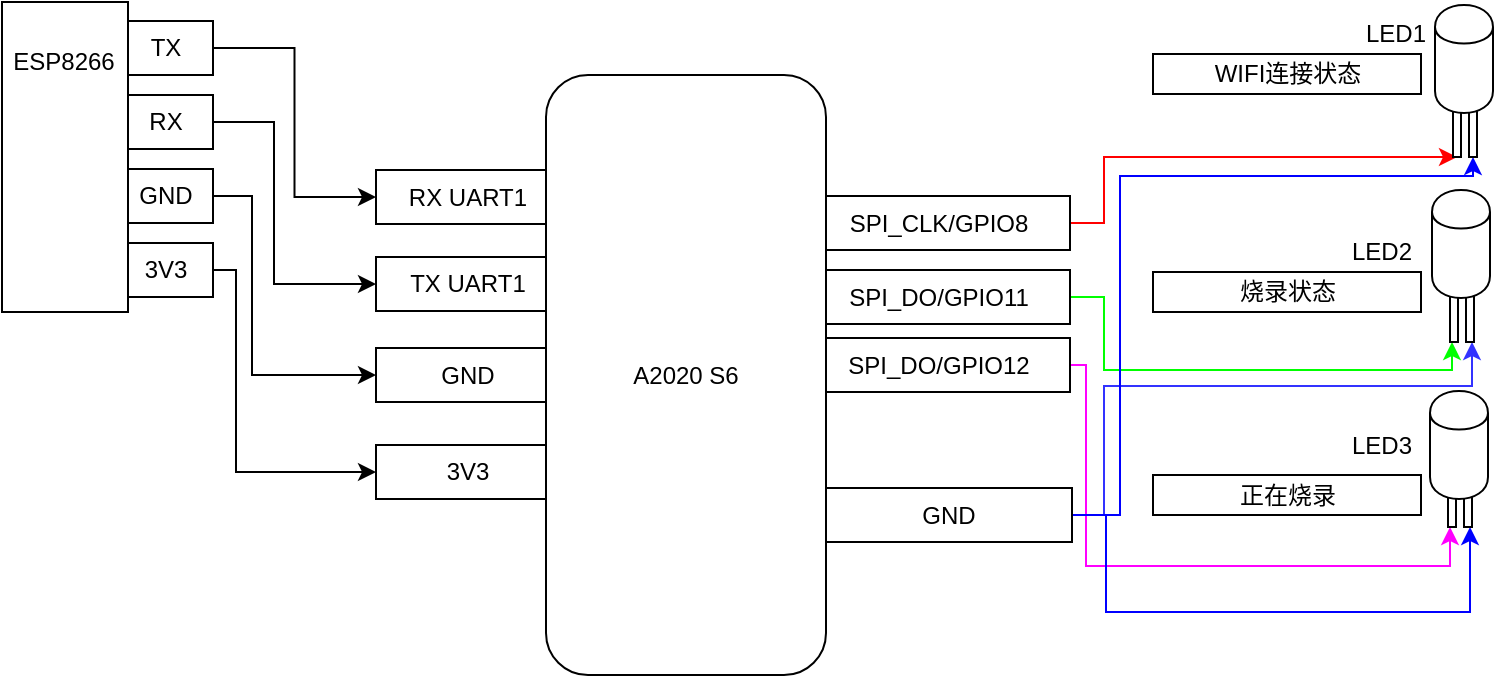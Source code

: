<mxfile version="10.6.5" type="github"><diagram id="AIkCF7Vhlc7Om8HxHrR_" name="Page-1"><mxGraphModel dx="1532" dy="902" grid="0" gridSize="10" guides="1" tooltips="1" connect="1" arrows="1" fold="1" page="1" pageScale="1" pageWidth="827" pageHeight="1169" background="#ffffff" math="0" shadow="0"><root><mxCell id="0"/><mxCell id="1" parent="0"/><mxCell id="gZrcI09nASYrM8MNo5r9-11" style="edgeStyle=orthogonalEdgeStyle;rounded=0;orthogonalLoop=1;jettySize=auto;html=1;exitX=1;exitY=0.5;exitDx=0;exitDy=0;entryX=0;entryY=0.5;entryDx=0;entryDy=0;" edge="1" parent="1" source="gZrcI09nASYrM8MNo5r9-3" target="gZrcI09nASYrM8MNo5r9-7"><mxGeometry relative="1" as="geometry"/></mxCell><mxCell id="gZrcI09nASYrM8MNo5r9-3" value="TX" style="rounded=0;whiteSpace=wrap;html=1;" vertex="1" parent="1"><mxGeometry x="108.5" y="201.5" width="48" height="27" as="geometry"/></mxCell><mxCell id="gZrcI09nASYrM8MNo5r9-12" style="edgeStyle=orthogonalEdgeStyle;rounded=0;orthogonalLoop=1;jettySize=auto;html=1;exitX=1;exitY=0.5;exitDx=0;exitDy=0;entryX=0;entryY=0.5;entryDx=0;entryDy=0;" edge="1" parent="1" source="gZrcI09nASYrM8MNo5r9-4" target="gZrcI09nASYrM8MNo5r9-8"><mxGeometry relative="1" as="geometry"><Array as="points"><mxPoint x="187" y="252"/><mxPoint x="187" y="333"/></Array></mxGeometry></mxCell><mxCell id="gZrcI09nASYrM8MNo5r9-4" value="RX" style="rounded=0;whiteSpace=wrap;html=1;" vertex="1" parent="1"><mxGeometry x="108.5" y="238.5" width="48" height="27" as="geometry"/></mxCell><mxCell id="gZrcI09nASYrM8MNo5r9-15" style="edgeStyle=orthogonalEdgeStyle;rounded=0;orthogonalLoop=1;jettySize=auto;html=1;exitX=1;exitY=0.5;exitDx=0;exitDy=0;entryX=0;entryY=0.5;entryDx=0;entryDy=0;" edge="1" parent="1" source="gZrcI09nASYrM8MNo5r9-5" target="gZrcI09nASYrM8MNo5r9-10"><mxGeometry relative="1" as="geometry"><Array as="points"><mxPoint x="176" y="289"/><mxPoint x="176" y="379"/></Array></mxGeometry></mxCell><mxCell id="gZrcI09nASYrM8MNo5r9-5" value="GND" style="rounded=0;whiteSpace=wrap;html=1;" vertex="1" parent="1"><mxGeometry x="108.5" y="275.5" width="48" height="27" as="geometry"/></mxCell><mxCell id="gZrcI09nASYrM8MNo5r9-16" style="edgeStyle=orthogonalEdgeStyle;rounded=0;orthogonalLoop=1;jettySize=auto;html=1;exitX=1;exitY=0.5;exitDx=0;exitDy=0;entryX=0;entryY=0.5;entryDx=0;entryDy=0;" edge="1" parent="1" source="gZrcI09nASYrM8MNo5r9-6" target="gZrcI09nASYrM8MNo5r9-9"><mxGeometry relative="1" as="geometry"><Array as="points"><mxPoint x="168" y="326"/><mxPoint x="168" y="427"/></Array></mxGeometry></mxCell><mxCell id="gZrcI09nASYrM8MNo5r9-6" value="3V3" style="rounded=0;whiteSpace=wrap;html=1;" vertex="1" parent="1"><mxGeometry x="108.5" y="312.5" width="48" height="27" as="geometry"/></mxCell><mxCell id="gZrcI09nASYrM8MNo5r9-7" value="RX UART1" style="rounded=0;whiteSpace=wrap;html=1;" vertex="1" parent="1"><mxGeometry x="238" y="276" width="92" height="27" as="geometry"/></mxCell><mxCell id="gZrcI09nASYrM8MNo5r9-8" value="TX UART1" style="rounded=0;whiteSpace=wrap;html=1;" vertex="1" parent="1"><mxGeometry x="238" y="319.5" width="92" height="27" as="geometry"/></mxCell><mxCell id="gZrcI09nASYrM8MNo5r9-9" value="3V3" style="rounded=0;whiteSpace=wrap;html=1;" vertex="1" parent="1"><mxGeometry x="238" y="413.5" width="92" height="27" as="geometry"/></mxCell><mxCell id="gZrcI09nASYrM8MNo5r9-10" value="GND" style="rounded=0;whiteSpace=wrap;html=1;" vertex="1" parent="1"><mxGeometry x="238" y="365" width="92" height="27" as="geometry"/></mxCell><mxCell id="gZrcI09nASYrM8MNo5r9-2" value="" style="rounded=0;whiteSpace=wrap;html=1;" vertex="1" parent="1"><mxGeometry x="51" y="192" width="63" height="155" as="geometry"/></mxCell><mxCell id="gZrcI09nASYrM8MNo5r9-18" value="ESP8266&lt;br&gt;&lt;br&gt;" style="text;html=1;strokeColor=none;fillColor=none;align=center;verticalAlign=middle;whiteSpace=wrap;rounded=0;" vertex="1" parent="1"><mxGeometry x="50" y="208" width="64" height="41" as="geometry"/></mxCell><mxCell id="gZrcI09nASYrM8MNo5r9-38" style="edgeStyle=orthogonalEdgeStyle;rounded=0;orthogonalLoop=1;jettySize=auto;html=1;exitX=1;exitY=0.5;exitDx=0;exitDy=0;entryX=0.25;entryY=1;entryDx=0;entryDy=0;strokeColor=#00FF00;" edge="1" parent="1" source="gZrcI09nASYrM8MNo5r9-20" target="gZrcI09nASYrM8MNo5r9-30"><mxGeometry relative="1" as="geometry"><Array as="points"><mxPoint x="602" y="340"/><mxPoint x="602" y="376"/><mxPoint x="776" y="376"/></Array></mxGeometry></mxCell><mxCell id="gZrcI09nASYrM8MNo5r9-20" value="SPI_DO/GPIO11" style="rounded=0;whiteSpace=wrap;html=1;" vertex="1" parent="1"><mxGeometry x="454" y="326" width="131" height="27" as="geometry"/></mxCell><mxCell id="gZrcI09nASYrM8MNo5r9-36" style="edgeStyle=orthogonalEdgeStyle;rounded=0;orthogonalLoop=1;jettySize=auto;html=1;exitX=1;exitY=0.5;exitDx=0;exitDy=0;entryX=0.25;entryY=1;entryDx=0;entryDy=0;strokeColor=#FF00FF;" edge="1" parent="1" source="gZrcI09nASYrM8MNo5r9-21" target="gZrcI09nASYrM8MNo5r9-28"><mxGeometry relative="1" as="geometry"><Array as="points"><mxPoint x="593" y="374"/><mxPoint x="593" y="474"/><mxPoint x="775" y="474"/></Array></mxGeometry></mxCell><mxCell id="gZrcI09nASYrM8MNo5r9-21" value="SPI_DO/GPIO12" style="rounded=0;whiteSpace=wrap;html=1;" vertex="1" parent="1"><mxGeometry x="454" y="360" width="131" height="27" as="geometry"/></mxCell><mxCell id="gZrcI09nASYrM8MNo5r9-40" style="edgeStyle=orthogonalEdgeStyle;rounded=0;orthogonalLoop=1;jettySize=auto;html=1;exitX=1;exitY=0.5;exitDx=0;exitDy=0;entryX=0.5;entryY=1;entryDx=0;entryDy=0;strokeColor=#FF0000;" edge="1" parent="1" source="gZrcI09nASYrM8MNo5r9-22" target="gZrcI09nASYrM8MNo5r9-33"><mxGeometry relative="1" as="geometry"><Array as="points"><mxPoint x="602" y="303"/><mxPoint x="602" y="269"/></Array></mxGeometry></mxCell><mxCell id="gZrcI09nASYrM8MNo5r9-22" value="SPI_CLK/GPIO8" style="rounded=0;whiteSpace=wrap;html=1;" vertex="1" parent="1"><mxGeometry x="454" y="289" width="131" height="27" as="geometry"/></mxCell><mxCell id="gZrcI09nASYrM8MNo5r9-1" value="A2020 S6" style="rounded=1;whiteSpace=wrap;html=1;" vertex="1" parent="1"><mxGeometry x="323" y="228.5" width="140" height="300" as="geometry"/></mxCell><mxCell id="gZrcI09nASYrM8MNo5r9-37" style="edgeStyle=orthogonalEdgeStyle;rounded=0;orthogonalLoop=1;jettySize=auto;html=1;exitX=1;exitY=0.5;exitDx=0;exitDy=0;entryX=0.75;entryY=1;entryDx=0;entryDy=0;strokeColor=#0000FF;" edge="1" parent="1" source="gZrcI09nASYrM8MNo5r9-24" target="gZrcI09nASYrM8MNo5r9-29"><mxGeometry relative="1" as="geometry"><Array as="points"><mxPoint x="603" y="448"/><mxPoint x="603" y="497"/><mxPoint x="785" y="497"/></Array></mxGeometry></mxCell><mxCell id="gZrcI09nASYrM8MNo5r9-39" style="edgeStyle=orthogonalEdgeStyle;rounded=0;orthogonalLoop=1;jettySize=auto;html=1;exitX=1;exitY=0.5;exitDx=0;exitDy=0;entryX=0.75;entryY=1;entryDx=0;entryDy=0;strokeColor=#3333FF;" edge="1" parent="1" source="gZrcI09nASYrM8MNo5r9-24" target="gZrcI09nASYrM8MNo5r9-31"><mxGeometry relative="1" as="geometry"><Array as="points"><mxPoint x="602" y="448"/><mxPoint x="602" y="384"/><mxPoint x="786" y="384"/></Array></mxGeometry></mxCell><mxCell id="gZrcI09nASYrM8MNo5r9-41" style="edgeStyle=orthogonalEdgeStyle;rounded=0;orthogonalLoop=1;jettySize=auto;html=1;exitX=1;exitY=0.5;exitDx=0;exitDy=0;entryX=0.5;entryY=1;entryDx=0;entryDy=0;strokeColor=#0000FF;" edge="1" parent="1" source="gZrcI09nASYrM8MNo5r9-24" target="gZrcI09nASYrM8MNo5r9-34"><mxGeometry relative="1" as="geometry"><Array as="points"><mxPoint x="610" y="448"/><mxPoint x="610" y="279"/><mxPoint x="786" y="279"/></Array></mxGeometry></mxCell><mxCell id="gZrcI09nASYrM8MNo5r9-24" value="GND" style="rounded=0;whiteSpace=wrap;html=1;" vertex="1" parent="1"><mxGeometry x="463" y="435" width="123" height="27" as="geometry"/></mxCell><mxCell id="gZrcI09nASYrM8MNo5r9-28" value="" style="rounded=0;whiteSpace=wrap;html=1;" vertex="1" parent="1"><mxGeometry x="774" y="419.5" width="4" height="35" as="geometry"/></mxCell><mxCell id="gZrcI09nASYrM8MNo5r9-29" value="" style="rounded=0;whiteSpace=wrap;html=1;" vertex="1" parent="1"><mxGeometry x="782" y="419.5" width="4" height="35" as="geometry"/></mxCell><mxCell id="gZrcI09nASYrM8MNo5r9-25" value="" style="shape=cylinder;whiteSpace=wrap;html=1;boundedLbl=1;backgroundOutline=1;" vertex="1" parent="1"><mxGeometry x="765" y="386.5" width="29" height="54" as="geometry"/></mxCell><mxCell id="gZrcI09nASYrM8MNo5r9-30" value="" style="rounded=0;whiteSpace=wrap;html=1;" vertex="1" parent="1"><mxGeometry x="775" y="327" width="4" height="35" as="geometry"/></mxCell><mxCell id="gZrcI09nASYrM8MNo5r9-31" value="" style="rounded=0;whiteSpace=wrap;html=1;" vertex="1" parent="1"><mxGeometry x="783" y="327" width="4" height="35" as="geometry"/></mxCell><mxCell id="gZrcI09nASYrM8MNo5r9-32" value="" style="shape=cylinder;whiteSpace=wrap;html=1;boundedLbl=1;backgroundOutline=1;" vertex="1" parent="1"><mxGeometry x="766" y="286" width="29" height="54" as="geometry"/></mxCell><mxCell id="gZrcI09nASYrM8MNo5r9-33" value="" style="rounded=0;whiteSpace=wrap;html=1;" vertex="1" parent="1"><mxGeometry x="776.5" y="234.5" width="4" height="35" as="geometry"/></mxCell><mxCell id="gZrcI09nASYrM8MNo5r9-34" value="" style="rounded=0;whiteSpace=wrap;html=1;" vertex="1" parent="1"><mxGeometry x="784.5" y="234.5" width="4" height="35" as="geometry"/></mxCell><mxCell id="gZrcI09nASYrM8MNo5r9-35" value="" style="shape=cylinder;whiteSpace=wrap;html=1;boundedLbl=1;backgroundOutline=1;" vertex="1" parent="1"><mxGeometry x="767.5" y="193.5" width="29" height="54" as="geometry"/></mxCell><mxCell id="gZrcI09nASYrM8MNo5r9-42" value="LED1" style="text;html=1;strokeColor=none;fillColor=none;align=center;verticalAlign=middle;whiteSpace=wrap;rounded=0;" vertex="1" parent="1"><mxGeometry x="727.5" y="198" width="40" height="20" as="geometry"/></mxCell><mxCell id="gZrcI09nASYrM8MNo5r9-43" value="LED2" style="text;html=1;strokeColor=none;fillColor=none;align=center;verticalAlign=middle;whiteSpace=wrap;rounded=0;" vertex="1" parent="1"><mxGeometry x="720.5" y="307" width="40" height="20" as="geometry"/></mxCell><mxCell id="gZrcI09nASYrM8MNo5r9-44" value="LED3" style="text;html=1;strokeColor=none;fillColor=none;align=center;verticalAlign=middle;whiteSpace=wrap;rounded=0;" vertex="1" parent="1"><mxGeometry x="720.5" y="403.5" width="40" height="20" as="geometry"/></mxCell><mxCell id="gZrcI09nASYrM8MNo5r9-46" value="WIFI连接状态" style="rounded=0;whiteSpace=wrap;html=1;" vertex="1" parent="1"><mxGeometry x="626.5" y="218" width="134" height="20" as="geometry"/></mxCell><mxCell id="gZrcI09nASYrM8MNo5r9-47" value="烧录状态" style="rounded=0;whiteSpace=wrap;html=1;" vertex="1" parent="1"><mxGeometry x="626.5" y="327" width="134" height="20" as="geometry"/></mxCell><mxCell id="gZrcI09nASYrM8MNo5r9-48" value="正在烧录" style="rounded=0;whiteSpace=wrap;html=1;" vertex="1" parent="1"><mxGeometry x="626.5" y="428.5" width="134" height="20" as="geometry"/></mxCell></root></mxGraphModel></diagram></mxfile>